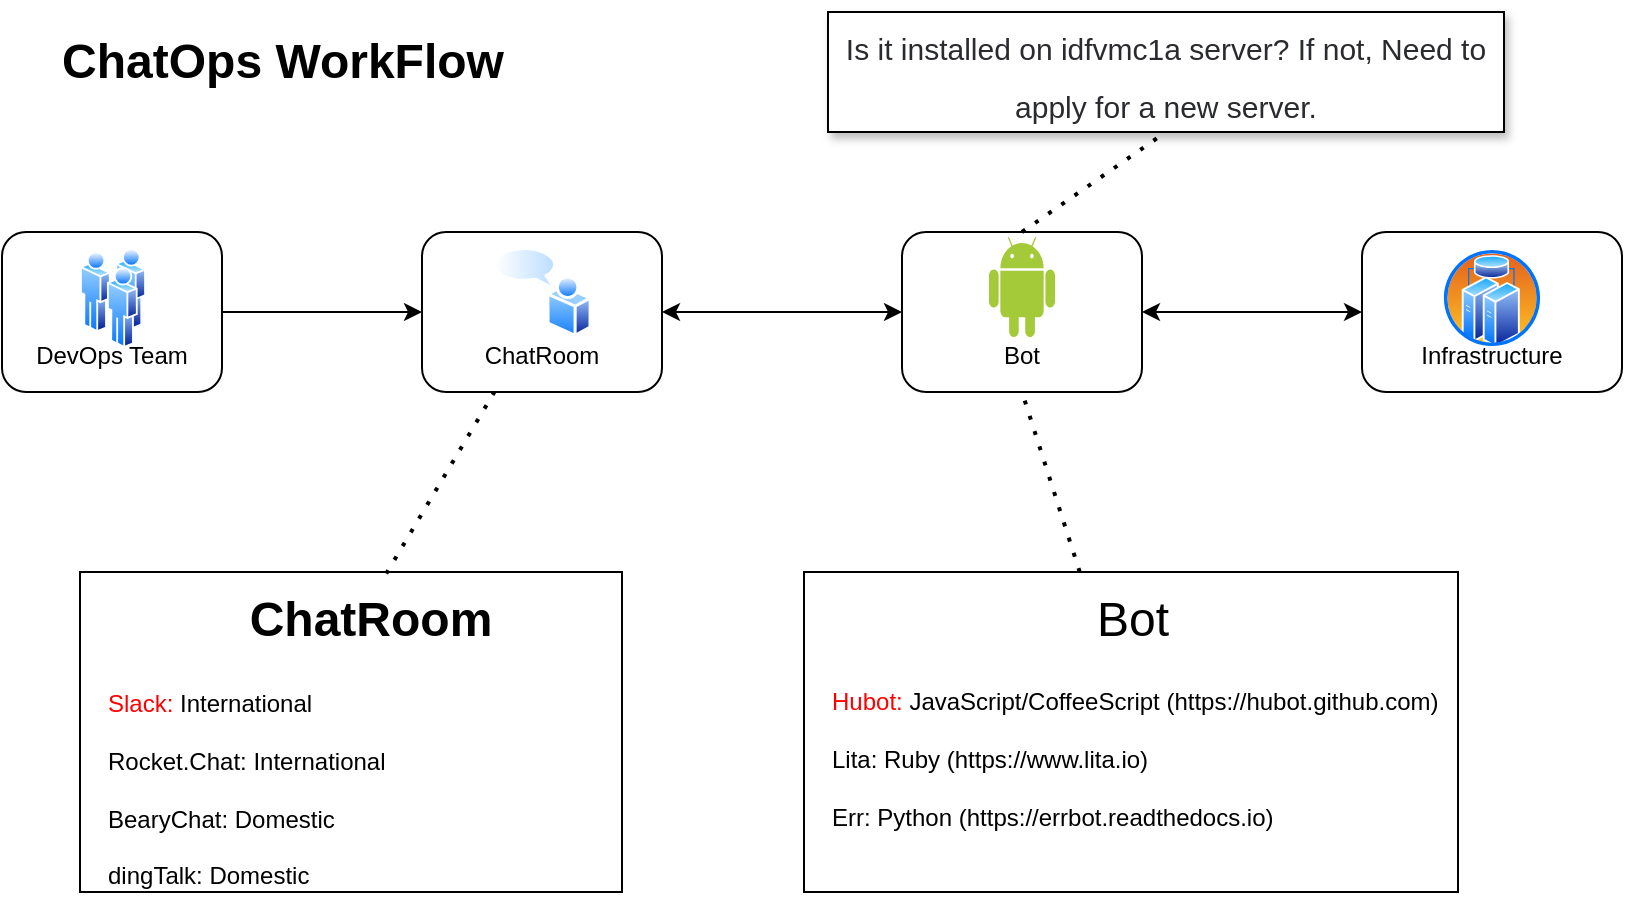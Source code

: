 <mxfile version="20.0.4" type="github">
  <diagram id="C5RBs43oDa-KdzZeNtuy" name="Page-1">
    <mxGraphModel dx="1146" dy="542" grid="1" gridSize="10" guides="1" tooltips="1" connect="1" arrows="1" fold="1" page="1" pageScale="1" pageWidth="827" pageHeight="1169" math="0" shadow="0">
      <root>
        <mxCell id="WIyWlLk6GJQsqaUBKTNV-0" />
        <mxCell id="WIyWlLk6GJQsqaUBKTNV-1" parent="WIyWlLk6GJQsqaUBKTNV-0" />
        <mxCell id="VKCGDPAT1vk8IowQwXdB-28" value="" style="rounded=0;whiteSpace=wrap;html=1;labelBackgroundColor=#FF0000;fontSize=24;fontColor=#FF0000;" vertex="1" parent="WIyWlLk6GJQsqaUBKTNV-1">
          <mxGeometry x="410" y="320" width="327" height="160" as="geometry" />
        </mxCell>
        <mxCell id="VKCGDPAT1vk8IowQwXdB-27" value="" style="rounded=0;whiteSpace=wrap;html=1;labelBackgroundColor=#FF0000;fontSize=24;fontColor=#FF0000;" vertex="1" parent="WIyWlLk6GJQsqaUBKTNV-1">
          <mxGeometry x="48" y="320" width="271" height="160" as="geometry" />
        </mxCell>
        <mxCell id="VKCGDPAT1vk8IowQwXdB-6" style="edgeStyle=orthogonalEdgeStyle;rounded=0;orthogonalLoop=1;jettySize=auto;html=1;" edge="1" parent="WIyWlLk6GJQsqaUBKTNV-1" source="WIyWlLk6GJQsqaUBKTNV-3" target="WIyWlLk6GJQsqaUBKTNV-7">
          <mxGeometry relative="1" as="geometry" />
        </mxCell>
        <mxCell id="WIyWlLk6GJQsqaUBKTNV-3" value="&lt;br&gt;&lt;br&gt;&lt;br&gt;DevOps Team" style="rounded=1;whiteSpace=wrap;html=1;fontSize=12;glass=0;strokeWidth=1;shadow=0;" parent="WIyWlLk6GJQsqaUBKTNV-1" vertex="1">
          <mxGeometry x="9" y="150" width="110" height="80" as="geometry" />
        </mxCell>
        <mxCell id="WIyWlLk6GJQsqaUBKTNV-7" value="&lt;br&gt;&lt;br&gt;&lt;br&gt;ChatRoom" style="rounded=1;whiteSpace=wrap;html=1;fontSize=12;glass=0;strokeWidth=1;shadow=0;" parent="WIyWlLk6GJQsqaUBKTNV-1" vertex="1">
          <mxGeometry x="219" y="150" width="120" height="80" as="geometry" />
        </mxCell>
        <mxCell id="WIyWlLk6GJQsqaUBKTNV-11" value="&lt;br&gt;&lt;br&gt;&lt;br&gt;Infrastructure" style="rounded=1;whiteSpace=wrap;html=1;fontSize=12;glass=0;strokeWidth=1;shadow=0;" parent="WIyWlLk6GJQsqaUBKTNV-1" vertex="1">
          <mxGeometry x="689" y="150" width="130" height="80" as="geometry" />
        </mxCell>
        <mxCell id="WIyWlLk6GJQsqaUBKTNV-12" value="&lt;br&gt;&lt;br&gt;&lt;br&gt;Bot" style="rounded=1;whiteSpace=wrap;html=1;fontSize=12;glass=0;strokeWidth=1;shadow=0;" parent="WIyWlLk6GJQsqaUBKTNV-1" vertex="1">
          <mxGeometry x="459" y="150" width="120" height="80" as="geometry" />
        </mxCell>
        <mxCell id="VKCGDPAT1vk8IowQwXdB-3" value="" style="endArrow=classic;startArrow=classic;html=1;rounded=0;entryX=0;entryY=0.5;entryDx=0;entryDy=0;" edge="1" parent="WIyWlLk6GJQsqaUBKTNV-1" source="WIyWlLk6GJQsqaUBKTNV-12" target="WIyWlLk6GJQsqaUBKTNV-11">
          <mxGeometry width="50" height="50" relative="1" as="geometry">
            <mxPoint x="499" y="290" as="sourcePoint" />
            <mxPoint x="549" y="240" as="targetPoint" />
          </mxGeometry>
        </mxCell>
        <mxCell id="VKCGDPAT1vk8IowQwXdB-5" value="" style="endArrow=classic;startArrow=classic;html=1;rounded=0;entryX=0;entryY=0.5;entryDx=0;entryDy=0;" edge="1" parent="WIyWlLk6GJQsqaUBKTNV-1" source="WIyWlLk6GJQsqaUBKTNV-7" target="WIyWlLk6GJQsqaUBKTNV-12">
          <mxGeometry width="50" height="50" relative="1" as="geometry">
            <mxPoint x="329" y="159.5" as="sourcePoint" />
            <mxPoint x="399" y="159.5" as="targetPoint" />
          </mxGeometry>
        </mxCell>
        <mxCell id="VKCGDPAT1vk8IowQwXdB-7" value="&lt;h1&gt;&lt;font style=&quot;font-size: 24px;&quot;&gt;ChatOps WorkFlow&lt;/font&gt;&lt;/h1&gt;" style="text;html=1;strokeColor=none;fillColor=none;align=center;verticalAlign=middle;whiteSpace=wrap;rounded=0;" vertex="1" parent="WIyWlLk6GJQsqaUBKTNV-1">
          <mxGeometry x="19" y="50" width="261" height="30" as="geometry" />
        </mxCell>
        <mxCell id="VKCGDPAT1vk8IowQwXdB-13" value="" style="aspect=fixed;perimeter=ellipsePerimeter;html=1;align=center;shadow=0;dashed=0;spacingTop=3;image;image=img/lib/active_directory/community_discussion.svg;fontSize=24;" vertex="1" parent="WIyWlLk6GJQsqaUBKTNV-1">
          <mxGeometry x="254" y="157.5" width="50" height="45" as="geometry" />
        </mxCell>
        <mxCell id="VKCGDPAT1vk8IowQwXdB-19" value="" style="aspect=fixed;perimeter=ellipsePerimeter;html=1;align=center;shadow=0;dashed=0;spacingTop=3;image;image=img/lib/active_directory/users.svg;fontSize=24;" vertex="1" parent="WIyWlLk6GJQsqaUBKTNV-1">
          <mxGeometry x="48" y="158" width="33" height="50" as="geometry" />
        </mxCell>
        <mxCell id="VKCGDPAT1vk8IowQwXdB-21" value="" style="aspect=fixed;perimeter=ellipsePerimeter;html=1;align=center;shadow=0;dashed=0;spacingTop=3;image;image=img/lib/active_directory/cluster_server.svg;fontSize=24;" vertex="1" parent="WIyWlLk6GJQsqaUBKTNV-1">
          <mxGeometry x="729" y="158" width="50" height="50" as="geometry" />
        </mxCell>
        <mxCell id="VKCGDPAT1vk8IowQwXdB-22" value="" style="dashed=0;outlineConnect=0;html=1;align=center;labelPosition=center;verticalLabelPosition=bottom;verticalAlign=top;shape=mxgraph.weblogos.android;fillColor=#A4CA39;strokeColor=none;fontSize=24;" vertex="1" parent="WIyWlLk6GJQsqaUBKTNV-1">
          <mxGeometry x="502.5" y="152.5" width="33" height="50" as="geometry" />
        </mxCell>
        <mxCell id="VKCGDPAT1vk8IowQwXdB-23" value="&lt;h1&gt;&lt;font style=&quot;font-size: 24px;&quot;&gt;ChatRoom&lt;/font&gt;&lt;/h1&gt;" style="text;html=1;align=center;verticalAlign=middle;resizable=0;points=[];autosize=1;strokeColor=none;fillColor=none;fontSize=24;" vertex="1" parent="WIyWlLk6GJQsqaUBKTNV-1">
          <mxGeometry x="123" y="270" width="140" height="130" as="geometry" />
        </mxCell>
        <mxCell id="VKCGDPAT1vk8IowQwXdB-24" value="&lt;font style=&quot;&quot;&gt;&lt;font style=&quot;font-size: 12px;&quot; color=&quot;#ff0000&quot;&gt;Slack:&amp;nbsp;&lt;/font&gt;&lt;span style=&quot;font-size: 12px;&quot;&gt;International&lt;font color=&quot;#ff0000&quot;&gt;&amp;nbsp;&lt;/font&gt;&lt;/span&gt;&lt;br&gt;&lt;span style=&quot;font-size: 12px;&quot;&gt;Rocket.Chat:&amp;nbsp;&lt;/span&gt;&lt;span style=&quot;font-size: 12px;&quot;&gt;International&lt;br&gt;&lt;/span&gt;&lt;span style=&quot;font-size: 12px;&quot;&gt;BearyChat:&amp;nbsp;&lt;/span&gt;&lt;span style=&quot;font-size: 12px;&quot;&gt;Domestic&lt;/span&gt;&lt;br&gt;&lt;span style=&quot;font-size: 12px;&quot;&gt;dingTalk:&amp;nbsp;&lt;/span&gt;&lt;/font&gt;&lt;span style=&quot;font-size: 12px;&quot;&gt;Domestic&lt;/span&gt;" style="text;html=1;strokeColor=none;fillColor=none;align=left;verticalAlign=middle;whiteSpace=wrap;rounded=0;fontSize=24;" vertex="1" parent="WIyWlLk6GJQsqaUBKTNV-1">
          <mxGeometry x="60" y="370" width="160" height="110" as="geometry" />
        </mxCell>
        <mxCell id="VKCGDPAT1vk8IowQwXdB-25" value="&lt;h1&gt;&lt;span style=&quot;font-weight: 400;&quot;&gt;&lt;font style=&quot;font-size: 24px;&quot;&gt;Bot&lt;/font&gt;&lt;/span&gt;&lt;br&gt;&lt;/h1&gt;" style="text;html=1;align=center;verticalAlign=middle;resizable=0;points=[];autosize=1;strokeColor=none;fillColor=none;fontSize=24;" vertex="1" parent="WIyWlLk6GJQsqaUBKTNV-1">
          <mxGeometry x="543.5" y="270" width="60" height="130" as="geometry" />
        </mxCell>
        <mxCell id="VKCGDPAT1vk8IowQwXdB-26" value="&lt;font style=&quot;font-size: 12px;&quot;&gt;&lt;font color=&quot;#ff0000&quot;&gt;Hubot:&lt;/font&gt; JavaScript/CoffeeScript (https://hubot.github.com)&lt;br&gt;Lita: Ruby (https://www.lita.io)&lt;br&gt;Err: Python (https://errbot.readthedocs.io)&lt;br&gt;&lt;/font&gt;" style="text;html=1;strokeColor=none;fillColor=none;align=left;verticalAlign=middle;whiteSpace=wrap;rounded=0;fontSize=24;" vertex="1" parent="WIyWlLk6GJQsqaUBKTNV-1">
          <mxGeometry x="422" y="370" width="382" height="80" as="geometry" />
        </mxCell>
        <mxCell id="VKCGDPAT1vk8IowQwXdB-29" value="" style="endArrow=none;dashed=1;html=1;dashPattern=1 3;strokeWidth=2;rounded=0;fontSize=24;fontColor=#FF0000;exitX=0.565;exitY=0.005;exitDx=0;exitDy=0;exitPerimeter=0;" edge="1" parent="WIyWlLk6GJQsqaUBKTNV-1" source="VKCGDPAT1vk8IowQwXdB-27" target="WIyWlLk6GJQsqaUBKTNV-7">
          <mxGeometry width="50" height="50" relative="1" as="geometry">
            <mxPoint x="230" y="310" as="sourcePoint" />
            <mxPoint x="280" y="260" as="targetPoint" />
          </mxGeometry>
        </mxCell>
        <mxCell id="VKCGDPAT1vk8IowQwXdB-30" value="" style="endArrow=none;dashed=1;html=1;dashPattern=1 3;strokeWidth=2;rounded=0;fontSize=24;fontColor=#FF0000;entryX=0.5;entryY=1;entryDx=0;entryDy=0;" edge="1" parent="WIyWlLk6GJQsqaUBKTNV-1" source="VKCGDPAT1vk8IowQwXdB-28" target="WIyWlLk6GJQsqaUBKTNV-12">
          <mxGeometry width="50" height="50" relative="1" as="geometry">
            <mxPoint x="480" y="290" as="sourcePoint" />
            <mxPoint x="530" y="240" as="targetPoint" />
          </mxGeometry>
        </mxCell>
        <mxCell id="VKCGDPAT1vk8IowQwXdB-33" value="&lt;span style=&quot;text-align: start;&quot;&gt;&lt;font face=&quot;PingFang SC, Microsoft YaHei, 微软雅黑, 宋体, Malgun Gothic, sans-serif&quot; color=&quot;#2a2b2e&quot;&gt;&lt;span style=&quot;font-size: 15px;&quot;&gt;Is it installed on idfvmc1a server?&amp;nbsp;&lt;/span&gt;&lt;/font&gt;&lt;/span&gt;&lt;font face=&quot;PingFang SC, Microsoft YaHei, 微软雅黑, 宋体, Malgun Gothic, sans-serif&quot; color=&quot;#2a2b2e&quot;&gt;&lt;span style=&quot;font-size: 15px;&quot;&gt;If not, Need to apply for a new server.&lt;/span&gt;&lt;/font&gt;" style="rounded=0;whiteSpace=wrap;html=1;labelBackgroundColor=#FFFFFF;fontSize=24;fontColor=#000000;shadow=1;" vertex="1" parent="WIyWlLk6GJQsqaUBKTNV-1">
          <mxGeometry x="422" y="40" width="338" height="60" as="geometry" />
        </mxCell>
        <mxCell id="VKCGDPAT1vk8IowQwXdB-34" value="" style="endArrow=none;dashed=1;html=1;dashPattern=1 3;strokeWidth=2;rounded=0;fontSize=24;fontColor=#000000;entryX=0.5;entryY=1;entryDx=0;entryDy=0;exitX=0.5;exitY=0;exitDx=0;exitDy=0;" edge="1" parent="WIyWlLk6GJQsqaUBKTNV-1" source="WIyWlLk6GJQsqaUBKTNV-12" target="VKCGDPAT1vk8IowQwXdB-33">
          <mxGeometry width="50" height="50" relative="1" as="geometry">
            <mxPoint x="420" y="110" as="sourcePoint" />
            <mxPoint x="470" y="60" as="targetPoint" />
          </mxGeometry>
        </mxCell>
      </root>
    </mxGraphModel>
  </diagram>
</mxfile>

